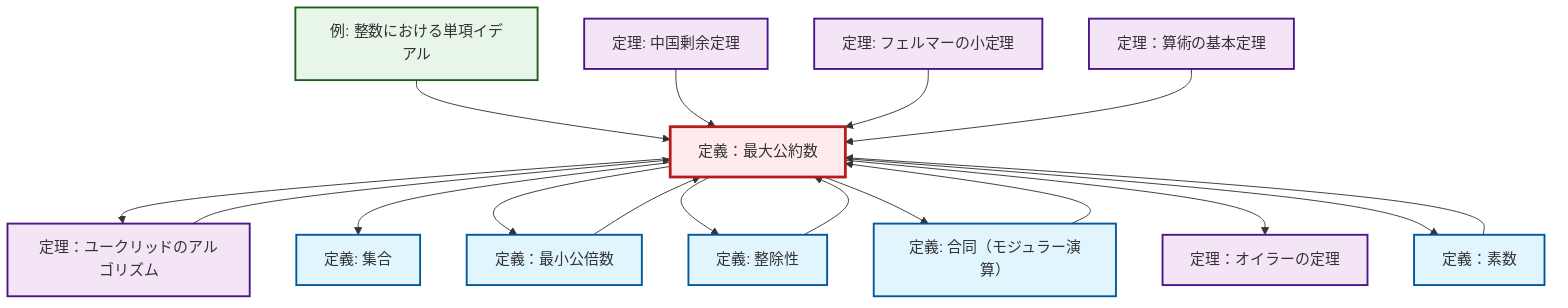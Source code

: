 graph TD
    classDef definition fill:#e1f5fe,stroke:#01579b,stroke-width:2px
    classDef theorem fill:#f3e5f5,stroke:#4a148c,stroke-width:2px
    classDef axiom fill:#fff3e0,stroke:#e65100,stroke-width:2px
    classDef example fill:#e8f5e9,stroke:#1b5e20,stroke-width:2px
    classDef current fill:#ffebee,stroke:#b71c1c,stroke-width:3px
    thm-fermat-little["定理: フェルマーの小定理"]:::theorem
    thm-euclidean-algorithm["定理：ユークリッドのアルゴリズム"]:::theorem
    def-congruence["定義: 合同（モジュラー演算）"]:::definition
    def-gcd["定義：最大公約数"]:::definition
    def-divisibility["定義: 整除性"]:::definition
    def-prime["定義：素数"]:::definition
    def-set["定義: 集合"]:::definition
    thm-euler["定理：オイラーの定理"]:::theorem
    thm-chinese-remainder["定理: 中国剰余定理"]:::theorem
    def-lcm["定義：最小公倍数"]:::definition
    ex-principal-ideal["例: 整数における単項イデアル"]:::example
    thm-fundamental-arithmetic["定理：算術の基本定理"]:::theorem
    def-gcd --> thm-euclidean-algorithm
    ex-principal-ideal --> def-gcd
    thm-chinese-remainder --> def-gcd
    thm-fermat-little --> def-gcd
    def-gcd --> def-set
    thm-fundamental-arithmetic --> def-gcd
    thm-euclidean-algorithm --> def-gcd
    def-gcd --> def-lcm
    def-prime --> def-gcd
    def-gcd --> def-divisibility
    def-divisibility --> def-gcd
    def-gcd --> def-congruence
    def-lcm --> def-gcd
    def-congruence --> def-gcd
    def-gcd --> thm-euler
    def-gcd --> def-prime
    class def-gcd current